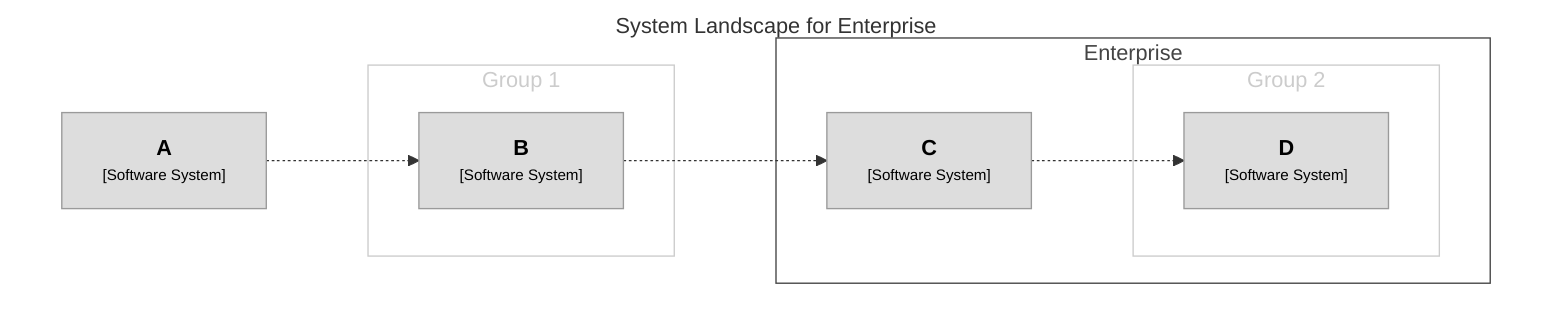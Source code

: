 graph TB
  linkStyle default fill:#ffffff

  subgraph diagram [System Landscape for Enterprise]
    style diagram fill:#ffffff,stroke:#ffffff

    subgraph enterprise [Enterprise]
      style enterprise fill:#ffffff,stroke:#444444,color:#444444

      subgraph group1 [Group 2]
        style group1 fill:#ffffff,stroke:#cccccc,color:#cccccc

        4["<div style='font-weight: bold'>D</div><div style='font-size: 70%; margin-top: 0px'>[Software System]</div>"]
        style 4 fill:#dddddd,stroke:#9a9a9a,color:#000000
      end

      3["<div style='font-weight: bold'>C</div><div style='font-size: 70%; margin-top: 0px'>[Software System]</div>"]
      style 3 fill:#dddddd,stroke:#9a9a9a,color:#000000
    end

    subgraph group2 [Group 1]
      style group2 fill:#ffffff,stroke:#cccccc,color:#cccccc

      2["<div style='font-weight: bold'>B</div><div style='font-size: 70%; margin-top: 0px'>[Software System]</div>"]
      style 2 fill:#dddddd,stroke:#9a9a9a,color:#000000
    end

    1["<div style='font-weight: bold'>A</div><div style='font-size: 70%; margin-top: 0px'>[Software System]</div>"]
    style 1 fill:#dddddd,stroke:#9a9a9a,color:#000000

    2-. "<div></div><div style='font-size: 70%'></div>" .->3
    3-. "<div></div><div style='font-size: 70%'></div>" .->4
    1-. "<div></div><div style='font-size: 70%'></div>" .->2
  end